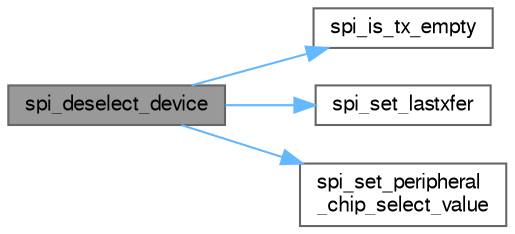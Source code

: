 digraph "spi_deselect_device"
{
 // LATEX_PDF_SIZE
  bgcolor="transparent";
  edge [fontname=FreeSans,fontsize=10,labelfontname=FreeSans,labelfontsize=10];
  node [fontname=FreeSans,fontsize=10,shape=box,height=0.2,width=0.4];
  rankdir="LR";
  Node1 [label="spi_deselect_device",height=0.2,width=0.4,color="gray40", fillcolor="grey60", style="filled", fontcolor="black",tooltip="Deselect the given device on the SPI bus."];
  Node1 -> Node2 [color="steelblue1",style="solid"];
  Node2 [label="spi_is_tx_empty",height=0.2,width=0.4,color="grey40", fillcolor="white", style="filled",URL="$drivers_2spi_2spi_8h.html#a6ffd41921b3092e4a73f659f8ee37cdf",tooltip="Check if all transmissions are complete."];
  Node1 -> Node3 [color="steelblue1",style="solid"];
  Node3 [label="spi_set_lastxfer",height=0.2,width=0.4,color="grey40", fillcolor="white", style="filled",URL="$drivers_2spi_2spi_8h.html#af8ae490e10b990679cee4e6d39b775f6",tooltip="Issue a LASTXFER command."];
  Node1 -> Node4 [color="steelblue1",style="solid"];
  Node4 [label="spi_set_peripheral\l_chip_select_value",height=0.2,width=0.4,color="grey40", fillcolor="white", style="filled",URL="$group__sam__drivers__spi__group.html#ga71131f0a9772ac93eeb6af52a1101ecc",tooltip="Set Peripheral Chip Select (PCS) value."];
}
